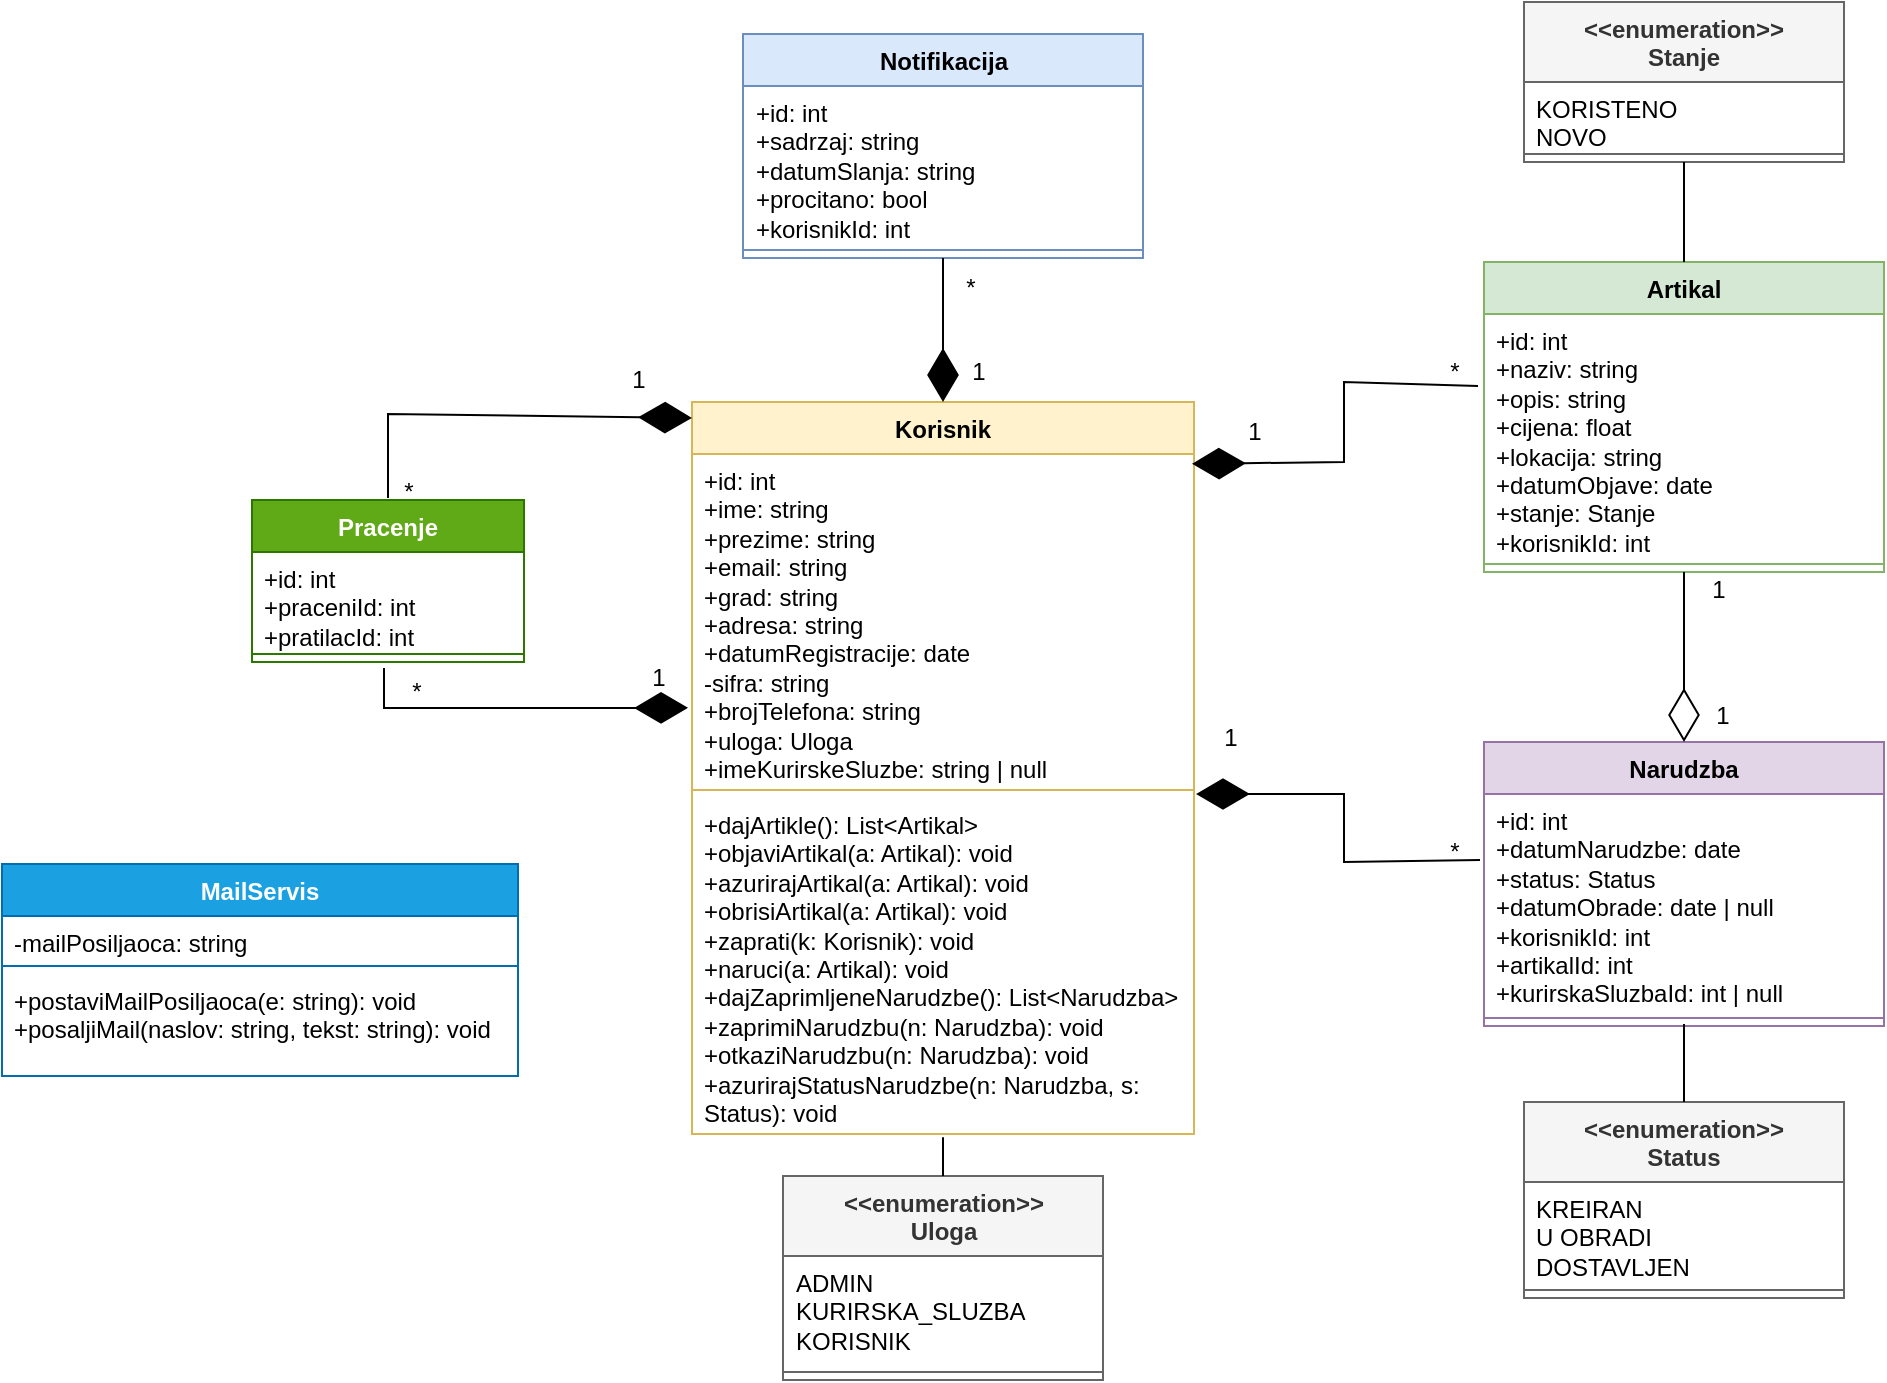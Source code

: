 <mxfile version="26.2.14">
  <diagram id="C5RBs43oDa-KdzZeNtuy" name="Page-1">
    <mxGraphModel dx="1214" dy="832" grid="0" gridSize="10" guides="1" tooltips="1" connect="1" arrows="1" fold="1" page="1" pageScale="1" pageWidth="1169" pageHeight="827" math="0" shadow="0">
      <root>
        <mxCell id="WIyWlLk6GJQsqaUBKTNV-0" />
        <mxCell id="WIyWlLk6GJQsqaUBKTNV-1" parent="WIyWlLk6GJQsqaUBKTNV-0" />
        <mxCell id="6Sl3QuTrEp0qTI35l34T-0" value="Korisnik" style="swimlane;fontStyle=1;align=center;verticalAlign=top;childLayout=stackLayout;horizontal=1;startSize=26;horizontalStack=0;resizeParent=1;resizeParentMax=0;resizeLast=0;collapsible=1;marginBottom=0;whiteSpace=wrap;html=1;fillColor=#fff2cc;strokeColor=#d6b656;" parent="WIyWlLk6GJQsqaUBKTNV-1" vertex="1">
          <mxGeometry x="434" y="250" width="251" height="366" as="geometry" />
        </mxCell>
        <mxCell id="6Sl3QuTrEp0qTI35l34T-1" value="+id: int&lt;div&gt;+ime: string&lt;/div&gt;&lt;div&gt;+prezime: string&lt;/div&gt;&lt;div&gt;+email: string&lt;/div&gt;&lt;div&gt;+grad: string&lt;/div&gt;&lt;div&gt;+adresa: string&lt;/div&gt;&lt;div&gt;+datumRegistracije: date&lt;/div&gt;&lt;div&gt;-sifra: string&lt;/div&gt;&lt;div&gt;+brojTelefona: string&lt;/div&gt;&lt;div&gt;+uloga: Uloga&lt;/div&gt;&lt;div&gt;+imeKurirskeSluzbe: string | null&lt;/div&gt;" style="text;strokeColor=none;fillColor=none;align=left;verticalAlign=top;spacingLeft=4;spacingRight=4;overflow=hidden;rotatable=0;points=[[0,0.5],[1,0.5]];portConstraint=eastwest;whiteSpace=wrap;html=1;" parent="6Sl3QuTrEp0qTI35l34T-0" vertex="1">
          <mxGeometry y="26" width="251" height="164" as="geometry" />
        </mxCell>
        <mxCell id="6Sl3QuTrEp0qTI35l34T-2" value="" style="line;strokeWidth=1;fillColor=none;align=left;verticalAlign=middle;spacingTop=-1;spacingLeft=3;spacingRight=3;rotatable=0;labelPosition=right;points=[];portConstraint=eastwest;strokeColor=inherit;" parent="6Sl3QuTrEp0qTI35l34T-0" vertex="1">
          <mxGeometry y="190" width="251" height="8" as="geometry" />
        </mxCell>
        <mxCell id="6Sl3QuTrEp0qTI35l34T-3" value="+dajArtikle(): List&amp;lt;Artikal&amp;gt;&lt;div&gt;+objaviArtikal(a: Artikal): void&lt;/div&gt;&lt;div&gt;+azurirajArtikal(a: Artikal): void&lt;/div&gt;&lt;div&gt;+obrisiArtikal(a: Artikal): void&lt;br&gt;&lt;div&gt;+zaprati(k: Korisnik): void&lt;/div&gt;&lt;/div&gt;&lt;div&gt;+naruci(a: Artikal): void&lt;/div&gt;&lt;div&gt;&lt;div&gt;+dajZaprimljeneNarudzbe(): List&amp;lt;Narudzba&amp;gt;&lt;/div&gt;+zaprimiNarudzbu(n: Narudzba): void&lt;div&gt;+otkaziNarudzbu(n: Narudzba): void&lt;/div&gt;&lt;div&gt;+azurirajStatusNarudzbe(n: Narudzba, s: Status): void&lt;/div&gt;&lt;/div&gt;" style="text;strokeColor=none;fillColor=none;align=left;verticalAlign=top;spacingLeft=4;spacingRight=4;overflow=hidden;rotatable=0;points=[[0,0.5],[1,0.5]];portConstraint=eastwest;whiteSpace=wrap;html=1;" parent="6Sl3QuTrEp0qTI35l34T-0" vertex="1">
          <mxGeometry y="198" width="251" height="168" as="geometry" />
        </mxCell>
        <mxCell id="4ST3DuIqLx3w5l3ZiNcd-1" value="&lt;div&gt;&amp;lt;&amp;lt;enumeration&amp;gt;&amp;gt;&lt;/div&gt;Uloga" style="swimlane;fontStyle=1;align=center;verticalAlign=top;childLayout=stackLayout;horizontal=1;startSize=40;horizontalStack=0;resizeParent=1;resizeParentMax=0;resizeLast=0;collapsible=1;marginBottom=0;whiteSpace=wrap;html=1;fillColor=#f5f5f5;fontColor=#333333;strokeColor=#666666;" parent="WIyWlLk6GJQsqaUBKTNV-1" vertex="1">
          <mxGeometry x="479.5" y="637" width="160" height="102" as="geometry" />
        </mxCell>
        <mxCell id="4ST3DuIqLx3w5l3ZiNcd-2" value="ADMIN&lt;div&gt;KURIRSKA_SLUZBA&lt;br&gt;KORISNIK&lt;/div&gt;" style="text;strokeColor=none;fillColor=none;align=left;verticalAlign=top;spacingLeft=4;spacingRight=4;overflow=hidden;rotatable=0;points=[[0,0.5],[1,0.5]];portConstraint=eastwest;whiteSpace=wrap;html=1;" parent="4ST3DuIqLx3w5l3ZiNcd-1" vertex="1">
          <mxGeometry y="40" width="160" height="54" as="geometry" />
        </mxCell>
        <mxCell id="4ST3DuIqLx3w5l3ZiNcd-3" value="" style="line;strokeWidth=1;fillColor=none;align=left;verticalAlign=middle;spacingTop=-1;spacingLeft=3;spacingRight=3;rotatable=0;labelPosition=right;points=[];portConstraint=eastwest;strokeColor=inherit;" parent="4ST3DuIqLx3w5l3ZiNcd-1" vertex="1">
          <mxGeometry y="94" width="160" height="8" as="geometry" />
        </mxCell>
        <mxCell id="4ST3DuIqLx3w5l3ZiNcd-5" value="Artikal" style="swimlane;fontStyle=1;align=center;verticalAlign=top;childLayout=stackLayout;horizontal=1;startSize=26;horizontalStack=0;resizeParent=1;resizeParentMax=0;resizeLast=0;collapsible=1;marginBottom=0;whiteSpace=wrap;html=1;fillColor=#d5e8d4;strokeColor=#82b366;" parent="WIyWlLk6GJQsqaUBKTNV-1" vertex="1">
          <mxGeometry x="830" y="180" width="200" height="155" as="geometry" />
        </mxCell>
        <mxCell id="4ST3DuIqLx3w5l3ZiNcd-6" value="+id: int&lt;div&gt;+naziv: string&lt;/div&gt;&lt;div&gt;+opis: string&lt;/div&gt;&lt;div&gt;+cijena: float&lt;/div&gt;&lt;div&gt;+lokacija: string&lt;/div&gt;&lt;div&gt;+datumObjave: date&lt;/div&gt;&lt;div&gt;+stanje: Stanje&lt;/div&gt;&lt;div&gt;+korisnikId: int&lt;/div&gt;&lt;div&gt;&lt;br&gt;&lt;/div&gt;" style="text;strokeColor=none;fillColor=none;align=left;verticalAlign=top;spacingLeft=4;spacingRight=4;overflow=hidden;rotatable=0;points=[[0,0.5],[1,0.5]];portConstraint=eastwest;whiteSpace=wrap;html=1;" parent="4ST3DuIqLx3w5l3ZiNcd-5" vertex="1">
          <mxGeometry y="26" width="200" height="121" as="geometry" />
        </mxCell>
        <mxCell id="4ST3DuIqLx3w5l3ZiNcd-7" value="" style="line;strokeWidth=1;fillColor=none;align=left;verticalAlign=middle;spacingTop=-1;spacingLeft=3;spacingRight=3;rotatable=0;labelPosition=right;points=[];portConstraint=eastwest;strokeColor=inherit;" parent="4ST3DuIqLx3w5l3ZiNcd-5" vertex="1">
          <mxGeometry y="147" width="200" height="8" as="geometry" />
        </mxCell>
        <mxCell id="4ST3DuIqLx3w5l3ZiNcd-9" value="&lt;div&gt;&amp;lt;&amp;lt;enumeration&amp;gt;&amp;gt;&lt;/div&gt;Stanje" style="swimlane;fontStyle=1;align=center;verticalAlign=top;childLayout=stackLayout;horizontal=1;startSize=40;horizontalStack=0;resizeParent=1;resizeParentMax=0;resizeLast=0;collapsible=1;marginBottom=0;whiteSpace=wrap;html=1;fillColor=#f5f5f5;fontColor=#333333;strokeColor=#666666;" parent="WIyWlLk6GJQsqaUBKTNV-1" vertex="1">
          <mxGeometry x="850" y="50" width="160" height="80" as="geometry" />
        </mxCell>
        <mxCell id="4ST3DuIqLx3w5l3ZiNcd-10" value="KORISTENO&lt;div&gt;NOVO&lt;/div&gt;" style="text;strokeColor=none;fillColor=none;align=left;verticalAlign=top;spacingLeft=4;spacingRight=4;overflow=hidden;rotatable=0;points=[[0,0.5],[1,0.5]];portConstraint=eastwest;whiteSpace=wrap;html=1;" parent="4ST3DuIqLx3w5l3ZiNcd-9" vertex="1">
          <mxGeometry y="40" width="160" height="32" as="geometry" />
        </mxCell>
        <mxCell id="4ST3DuIqLx3w5l3ZiNcd-11" value="" style="line;strokeWidth=1;fillColor=none;align=left;verticalAlign=middle;spacingTop=-1;spacingLeft=3;spacingRight=3;rotatable=0;labelPosition=right;points=[];portConstraint=eastwest;strokeColor=inherit;" parent="4ST3DuIqLx3w5l3ZiNcd-9" vertex="1">
          <mxGeometry y="72" width="160" height="8" as="geometry" />
        </mxCell>
        <mxCell id="4ST3DuIqLx3w5l3ZiNcd-12" value="Narudzba" style="swimlane;fontStyle=1;align=center;verticalAlign=top;childLayout=stackLayout;horizontal=1;startSize=26;horizontalStack=0;resizeParent=1;resizeParentMax=0;resizeLast=0;collapsible=1;marginBottom=0;whiteSpace=wrap;html=1;fillColor=#e1d5e7;strokeColor=#9673a6;" parent="WIyWlLk6GJQsqaUBKTNV-1" vertex="1">
          <mxGeometry x="830" y="420" width="200" height="142" as="geometry" />
        </mxCell>
        <mxCell id="4ST3DuIqLx3w5l3ZiNcd-13" value="+id: int&lt;div&gt;+datumNarudzbe: date&lt;/div&gt;&lt;div&gt;+status: Status&lt;/div&gt;&lt;div&gt;+datumObrade: date | null&lt;/div&gt;&lt;div&gt;+korisnikId: int&lt;/div&gt;&lt;div&gt;+artikalId: int&lt;/div&gt;&lt;div&gt;+kurirskaSluzbaId: int | null&lt;/div&gt;" style="text;strokeColor=none;fillColor=none;align=left;verticalAlign=top;spacingLeft=4;spacingRight=4;overflow=hidden;rotatable=0;points=[[0,0.5],[1,0.5]];portConstraint=eastwest;whiteSpace=wrap;html=1;" parent="4ST3DuIqLx3w5l3ZiNcd-12" vertex="1">
          <mxGeometry y="26" width="200" height="108" as="geometry" />
        </mxCell>
        <mxCell id="4ST3DuIqLx3w5l3ZiNcd-14" value="" style="line;strokeWidth=1;fillColor=none;align=left;verticalAlign=middle;spacingTop=-1;spacingLeft=3;spacingRight=3;rotatable=0;labelPosition=right;points=[];portConstraint=eastwest;strokeColor=inherit;" parent="4ST3DuIqLx3w5l3ZiNcd-12" vertex="1">
          <mxGeometry y="134" width="200" height="8" as="geometry" />
        </mxCell>
        <mxCell id="4ST3DuIqLx3w5l3ZiNcd-15" value="&lt;div&gt;&amp;lt;&amp;lt;enumeration&amp;gt;&amp;gt;&lt;/div&gt;Status" style="swimlane;fontStyle=1;align=center;verticalAlign=top;childLayout=stackLayout;horizontal=1;startSize=40;horizontalStack=0;resizeParent=1;resizeParentMax=0;resizeLast=0;collapsible=1;marginBottom=0;whiteSpace=wrap;html=1;fillColor=#f5f5f5;fontColor=#333333;strokeColor=#666666;" parent="WIyWlLk6GJQsqaUBKTNV-1" vertex="1">
          <mxGeometry x="850" y="600" width="160" height="98" as="geometry" />
        </mxCell>
        <mxCell id="4ST3DuIqLx3w5l3ZiNcd-16" value="KREIRAN&lt;br&gt;U OBRADI&lt;div&gt;DOSTAVLJEN&lt;/div&gt;" style="text;strokeColor=none;fillColor=none;align=left;verticalAlign=top;spacingLeft=4;spacingRight=4;overflow=hidden;rotatable=0;points=[[0,0.5],[1,0.5]];portConstraint=eastwest;whiteSpace=wrap;html=1;" parent="4ST3DuIqLx3w5l3ZiNcd-15" vertex="1">
          <mxGeometry y="40" width="160" height="50" as="geometry" />
        </mxCell>
        <mxCell id="4ST3DuIqLx3w5l3ZiNcd-17" value="" style="line;strokeWidth=1;fillColor=none;align=left;verticalAlign=middle;spacingTop=-1;spacingLeft=3;spacingRight=3;rotatable=0;labelPosition=right;points=[];portConstraint=eastwest;strokeColor=inherit;" parent="4ST3DuIqLx3w5l3ZiNcd-15" vertex="1">
          <mxGeometry y="90" width="160" height="8" as="geometry" />
        </mxCell>
        <mxCell id="4ST3DuIqLx3w5l3ZiNcd-21" value="Notifikacija" style="swimlane;fontStyle=1;align=center;verticalAlign=top;childLayout=stackLayout;horizontal=1;startSize=26;horizontalStack=0;resizeParent=1;resizeParentMax=0;resizeLast=0;collapsible=1;marginBottom=0;whiteSpace=wrap;html=1;fillColor=#dae8fc;strokeColor=#6c8ebf;" parent="WIyWlLk6GJQsqaUBKTNV-1" vertex="1">
          <mxGeometry x="459.5" y="66" width="200" height="112" as="geometry" />
        </mxCell>
        <mxCell id="4ST3DuIqLx3w5l3ZiNcd-22" value="&lt;div&gt;+id: int&lt;/div&gt;&lt;div&gt;+sadrzaj: string&lt;/div&gt;&lt;div&gt;+datumSlanja: string&lt;/div&gt;&lt;div&gt;+procitano: bool&lt;/div&gt;&lt;div&gt;+korisnikId: int&lt;/div&gt;" style="text;strokeColor=none;fillColor=none;align=left;verticalAlign=top;spacingLeft=4;spacingRight=4;overflow=hidden;rotatable=0;points=[[0,0.5],[1,0.5]];portConstraint=eastwest;whiteSpace=wrap;html=1;" parent="4ST3DuIqLx3w5l3ZiNcd-21" vertex="1">
          <mxGeometry y="26" width="200" height="78" as="geometry" />
        </mxCell>
        <mxCell id="4ST3DuIqLx3w5l3ZiNcd-23" value="" style="line;strokeWidth=1;fillColor=none;align=left;verticalAlign=middle;spacingTop=-1;spacingLeft=3;spacingRight=3;rotatable=0;labelPosition=right;points=[];portConstraint=eastwest;strokeColor=inherit;" parent="4ST3DuIqLx3w5l3ZiNcd-21" vertex="1">
          <mxGeometry y="104" width="200" height="8" as="geometry" />
        </mxCell>
        <mxCell id="4ST3DuIqLx3w5l3ZiNcd-43" value="" style="endArrow=diamondThin;endFill=1;endSize=24;html=1;rounded=0;entryX=0.5;entryY=0;entryDx=0;entryDy=0;exitX=0.5;exitY=1;exitDx=0;exitDy=0;" parent="WIyWlLk6GJQsqaUBKTNV-1" source="4ST3DuIqLx3w5l3ZiNcd-21" target="6Sl3QuTrEp0qTI35l34T-0" edge="1">
          <mxGeometry width="160" relative="1" as="geometry">
            <mxPoint x="350" y="220" as="sourcePoint" />
            <mxPoint x="510" y="220" as="targetPoint" />
          </mxGeometry>
        </mxCell>
        <mxCell id="4ST3DuIqLx3w5l3ZiNcd-44" value="1" style="text;html=1;align=center;verticalAlign=middle;resizable=0;points=[];autosize=1;strokeColor=none;fillColor=none;" parent="WIyWlLk6GJQsqaUBKTNV-1" vertex="1">
          <mxGeometry x="562" y="220" width="30" height="30" as="geometry" />
        </mxCell>
        <mxCell id="4ST3DuIqLx3w5l3ZiNcd-45" value="*" style="text;html=1;align=center;verticalAlign=middle;resizable=0;points=[];autosize=1;strokeColor=none;fillColor=none;" parent="WIyWlLk6GJQsqaUBKTNV-1" vertex="1">
          <mxGeometry x="558" y="178" width="30" height="30" as="geometry" />
        </mxCell>
        <mxCell id="4ST3DuIqLx3w5l3ZiNcd-46" value="" style="endArrow=none;html=1;edgeStyle=orthogonalEdgeStyle;rounded=0;entryX=0.5;entryY=0;entryDx=0;entryDy=0;exitX=0.5;exitY=1.01;exitDx=0;exitDy=0;exitPerimeter=0;" parent="WIyWlLk6GJQsqaUBKTNV-1" source="6Sl3QuTrEp0qTI35l34T-3" target="4ST3DuIqLx3w5l3ZiNcd-1" edge="1">
          <mxGeometry relative="1" as="geometry">
            <mxPoint x="585" y="570" as="sourcePoint" />
            <mxPoint x="810" y="610" as="targetPoint" />
          </mxGeometry>
        </mxCell>
        <mxCell id="4ST3DuIqLx3w5l3ZiNcd-49" value="" style="endArrow=none;html=1;edgeStyle=orthogonalEdgeStyle;rounded=0;entryX=0.5;entryY=0;entryDx=0;entryDy=0;exitX=0.5;exitY=0.875;exitDx=0;exitDy=0;exitPerimeter=0;" parent="WIyWlLk6GJQsqaUBKTNV-1" source="4ST3DuIqLx3w5l3ZiNcd-14" target="4ST3DuIqLx3w5l3ZiNcd-15" edge="1">
          <mxGeometry relative="1" as="geometry">
            <mxPoint x="930" y="560" as="sourcePoint" />
            <mxPoint x="595" y="610" as="targetPoint" />
            <Array as="points" />
          </mxGeometry>
        </mxCell>
        <mxCell id="4ST3DuIqLx3w5l3ZiNcd-51" value="" style="endArrow=diamondThin;endFill=1;endSize=24;html=1;rounded=0;entryX=0.996;entryY=0.03;entryDx=0;entryDy=0;entryPerimeter=0;exitX=0.9;exitY=0.733;exitDx=0;exitDy=0;exitPerimeter=0;" parent="WIyWlLk6GJQsqaUBKTNV-1" source="4ST3DuIqLx3w5l3ZiNcd-53" target="6Sl3QuTrEp0qTI35l34T-1" edge="1">
          <mxGeometry width="160" relative="1" as="geometry">
            <mxPoint x="800" y="280" as="sourcePoint" />
            <mxPoint x="920" y="350" as="targetPoint" />
            <Array as="points">
              <mxPoint x="760" y="240" />
              <mxPoint x="760" y="280" />
            </Array>
          </mxGeometry>
        </mxCell>
        <mxCell id="4ST3DuIqLx3w5l3ZiNcd-52" value="1" style="text;html=1;align=center;verticalAlign=middle;resizable=0;points=[];autosize=1;strokeColor=none;fillColor=none;" parent="WIyWlLk6GJQsqaUBKTNV-1" vertex="1">
          <mxGeometry x="700" y="250" width="30" height="30" as="geometry" />
        </mxCell>
        <mxCell id="4ST3DuIqLx3w5l3ZiNcd-53" value="*" style="text;html=1;align=center;verticalAlign=middle;resizable=0;points=[];autosize=1;strokeColor=none;fillColor=none;" parent="WIyWlLk6GJQsqaUBKTNV-1" vertex="1">
          <mxGeometry x="800" y="220" width="30" height="30" as="geometry" />
        </mxCell>
        <mxCell id="4ST3DuIqLx3w5l3ZiNcd-54" value="" style="endArrow=none;html=1;edgeStyle=orthogonalEdgeStyle;rounded=0;exitX=0.5;exitY=1;exitDx=0;exitDy=0;" parent="WIyWlLk6GJQsqaUBKTNV-1" source="4ST3DuIqLx3w5l3ZiNcd-9" edge="1">
          <mxGeometry relative="1" as="geometry">
            <mxPoint x="940" y="567" as="sourcePoint" />
            <mxPoint x="930" y="180" as="targetPoint" />
            <Array as="points" />
          </mxGeometry>
        </mxCell>
        <mxCell id="4ST3DuIqLx3w5l3ZiNcd-58" value="" style="endArrow=diamondThin;endFill=1;endSize=24;html=1;rounded=0;exitX=0.933;exitY=0.633;exitDx=0;exitDy=0;exitPerimeter=0;" parent="WIyWlLk6GJQsqaUBKTNV-1" source="4ST3DuIqLx3w5l3ZiNcd-60" edge="1">
          <mxGeometry width="160" relative="1" as="geometry">
            <mxPoint x="840" y="251" as="sourcePoint" />
            <mxPoint x="686" y="446" as="targetPoint" />
            <Array as="points">
              <mxPoint x="760" y="480" />
              <mxPoint x="760" y="446" />
            </Array>
          </mxGeometry>
        </mxCell>
        <mxCell id="4ST3DuIqLx3w5l3ZiNcd-59" value="1" style="text;html=1;align=center;verticalAlign=middle;resizable=0;points=[];autosize=1;strokeColor=none;fillColor=none;" parent="WIyWlLk6GJQsqaUBKTNV-1" vertex="1">
          <mxGeometry x="688" y="403" width="30" height="30" as="geometry" />
        </mxCell>
        <mxCell id="4ST3DuIqLx3w5l3ZiNcd-60" value="*" style="text;html=1;align=center;verticalAlign=middle;resizable=0;points=[];autosize=1;strokeColor=none;fillColor=none;" parent="WIyWlLk6GJQsqaUBKTNV-1" vertex="1">
          <mxGeometry x="800" y="460" width="30" height="30" as="geometry" />
        </mxCell>
        <mxCell id="4ST3DuIqLx3w5l3ZiNcd-71" value="" style="endArrow=diamondThin;endFill=0;endSize=24;html=1;rounded=0;entryX=0.5;entryY=0;entryDx=0;entryDy=0;exitX=0.5;exitY=1;exitDx=0;exitDy=0;" parent="WIyWlLk6GJQsqaUBKTNV-1" source="4ST3DuIqLx3w5l3ZiNcd-5" target="4ST3DuIqLx3w5l3ZiNcd-12" edge="1">
          <mxGeometry width="160" relative="1" as="geometry">
            <mxPoint x="785" y="371" as="sourcePoint" />
            <mxPoint x="945" y="371" as="targetPoint" />
          </mxGeometry>
        </mxCell>
        <mxCell id="4ST3DuIqLx3w5l3ZiNcd-72" value="1" style="text;html=1;align=center;verticalAlign=middle;resizable=0;points=[];autosize=1;strokeColor=none;fillColor=none;" parent="WIyWlLk6GJQsqaUBKTNV-1" vertex="1">
          <mxGeometry x="936" y="394" width="25" height="26" as="geometry" />
        </mxCell>
        <mxCell id="4ST3DuIqLx3w5l3ZiNcd-73" value="1" style="text;html=1;align=center;verticalAlign=middle;resizable=0;points=[];autosize=1;strokeColor=none;fillColor=none;" parent="WIyWlLk6GJQsqaUBKTNV-1" vertex="1">
          <mxGeometry x="934" y="331" width="25" height="26" as="geometry" />
        </mxCell>
        <mxCell id="4ST3DuIqLx3w5l3ZiNcd-77" value="MailServis" style="swimlane;fontStyle=1;align=center;verticalAlign=top;childLayout=stackLayout;horizontal=1;startSize=26;horizontalStack=0;resizeParent=1;resizeParentMax=0;resizeLast=0;collapsible=1;marginBottom=0;whiteSpace=wrap;html=1;fillColor=#1ba1e2;strokeColor=#006EAF;fontColor=#ffffff;" parent="WIyWlLk6GJQsqaUBKTNV-1" vertex="1">
          <mxGeometry x="89" y="481" width="258" height="106" as="geometry">
            <mxRectangle x="116" y="602" width="90" height="26" as="alternateBounds" />
          </mxGeometry>
        </mxCell>
        <mxCell id="4ST3DuIqLx3w5l3ZiNcd-78" value="-mailPosiljaoca: string" style="text;strokeColor=none;fillColor=none;align=left;verticalAlign=top;spacingLeft=4;spacingRight=4;overflow=hidden;rotatable=0;points=[[0,0.5],[1,0.5]];portConstraint=eastwest;whiteSpace=wrap;html=1;" parent="4ST3DuIqLx3w5l3ZiNcd-77" vertex="1">
          <mxGeometry y="26" width="258" height="21" as="geometry" />
        </mxCell>
        <mxCell id="4ST3DuIqLx3w5l3ZiNcd-79" value="" style="line;strokeWidth=1;fillColor=none;align=left;verticalAlign=middle;spacingTop=-1;spacingLeft=3;spacingRight=3;rotatable=0;labelPosition=right;points=[];portConstraint=eastwest;strokeColor=inherit;" parent="4ST3DuIqLx3w5l3ZiNcd-77" vertex="1">
          <mxGeometry y="47" width="258" height="8" as="geometry" />
        </mxCell>
        <mxCell id="4ST3DuIqLx3w5l3ZiNcd-80" value="+postaviMailPosiljaoca(e: string): void&lt;div&gt;+posaljiMail(naslov: string, tekst: string): void&lt;/div&gt;" style="text;strokeColor=none;fillColor=none;align=left;verticalAlign=top;spacingLeft=4;spacingRight=4;overflow=hidden;rotatable=0;points=[[0,0.5],[1,0.5]];portConstraint=eastwest;whiteSpace=wrap;html=1;" parent="4ST3DuIqLx3w5l3ZiNcd-77" vertex="1">
          <mxGeometry y="55" width="258" height="51" as="geometry" />
        </mxCell>
        <mxCell id="vJtWhq8was5n6sglpwUW-1" value="Pracenje" style="swimlane;fontStyle=1;align=center;verticalAlign=top;childLayout=stackLayout;horizontal=1;startSize=26;horizontalStack=0;resizeParent=1;resizeParentMax=0;resizeLast=0;collapsible=1;marginBottom=0;whiteSpace=wrap;html=1;fillColor=#60a917;strokeColor=#2D7600;fontColor=#ffffff;" vertex="1" parent="WIyWlLk6GJQsqaUBKTNV-1">
          <mxGeometry x="214" y="299" width="136" height="81" as="geometry">
            <mxRectangle x="116" y="602" width="90" height="26" as="alternateBounds" />
          </mxGeometry>
        </mxCell>
        <mxCell id="vJtWhq8was5n6sglpwUW-2" value="&lt;div&gt;+id: int&lt;/div&gt;+praceniId: int&lt;div&gt;+pratilacId: int&lt;/div&gt;" style="text;strokeColor=none;fillColor=none;align=left;verticalAlign=top;spacingLeft=4;spacingRight=4;overflow=hidden;rotatable=0;points=[[0,0.5],[1,0.5]];portConstraint=eastwest;whiteSpace=wrap;html=1;" vertex="1" parent="vJtWhq8was5n6sglpwUW-1">
          <mxGeometry y="26" width="136" height="47" as="geometry" />
        </mxCell>
        <mxCell id="vJtWhq8was5n6sglpwUW-3" value="" style="line;strokeWidth=1;fillColor=none;align=left;verticalAlign=middle;spacingTop=-1;spacingLeft=3;spacingRight=3;rotatable=0;labelPosition=right;points=[];portConstraint=eastwest;strokeColor=inherit;" vertex="1" parent="vJtWhq8was5n6sglpwUW-1">
          <mxGeometry y="73" width="136" height="8" as="geometry" />
        </mxCell>
        <mxCell id="vJtWhq8was5n6sglpwUW-5" value="" style="endArrow=diamondThin;endFill=1;endSize=24;html=1;rounded=0;" edge="1" parent="WIyWlLk6GJQsqaUBKTNV-1">
          <mxGeometry width="160" relative="1" as="geometry">
            <mxPoint x="282" y="298" as="sourcePoint" />
            <mxPoint x="434" y="258" as="targetPoint" />
            <Array as="points">
              <mxPoint x="282" y="256" />
            </Array>
          </mxGeometry>
        </mxCell>
        <mxCell id="vJtWhq8was5n6sglpwUW-6" value="1" style="text;html=1;align=center;verticalAlign=middle;resizable=0;points=[];autosize=1;strokeColor=none;fillColor=none;" vertex="1" parent="WIyWlLk6GJQsqaUBKTNV-1">
          <mxGeometry x="392" y="224" width="30" height="30" as="geometry" />
        </mxCell>
        <mxCell id="vJtWhq8was5n6sglpwUW-7" value="*" style="text;html=1;align=center;verticalAlign=middle;resizable=0;points=[];autosize=1;strokeColor=none;fillColor=none;" vertex="1" parent="WIyWlLk6GJQsqaUBKTNV-1">
          <mxGeometry x="277" y="280" width="30" height="30" as="geometry" />
        </mxCell>
        <mxCell id="vJtWhq8was5n6sglpwUW-8" value="" style="endArrow=diamondThin;endFill=1;endSize=24;html=1;rounded=0;entryX=-0.008;entryY=0.774;entryDx=0;entryDy=0;entryPerimeter=0;" edge="1" parent="WIyWlLk6GJQsqaUBKTNV-1" target="6Sl3QuTrEp0qTI35l34T-1">
          <mxGeometry width="160" relative="1" as="geometry">
            <mxPoint x="280" y="383" as="sourcePoint" />
            <mxPoint x="435" y="399" as="targetPoint" />
            <Array as="points">
              <mxPoint x="280" y="403" />
            </Array>
          </mxGeometry>
        </mxCell>
        <mxCell id="vJtWhq8was5n6sglpwUW-9" value="1" style="text;html=1;align=center;verticalAlign=middle;resizable=0;points=[];autosize=1;strokeColor=none;fillColor=none;" vertex="1" parent="WIyWlLk6GJQsqaUBKTNV-1">
          <mxGeometry x="402" y="373" width="30" height="30" as="geometry" />
        </mxCell>
        <mxCell id="vJtWhq8was5n6sglpwUW-10" value="*" style="text;html=1;align=center;verticalAlign=middle;resizable=0;points=[];autosize=1;strokeColor=none;fillColor=none;" vertex="1" parent="WIyWlLk6GJQsqaUBKTNV-1">
          <mxGeometry x="281" y="380" width="30" height="30" as="geometry" />
        </mxCell>
      </root>
    </mxGraphModel>
  </diagram>
</mxfile>
